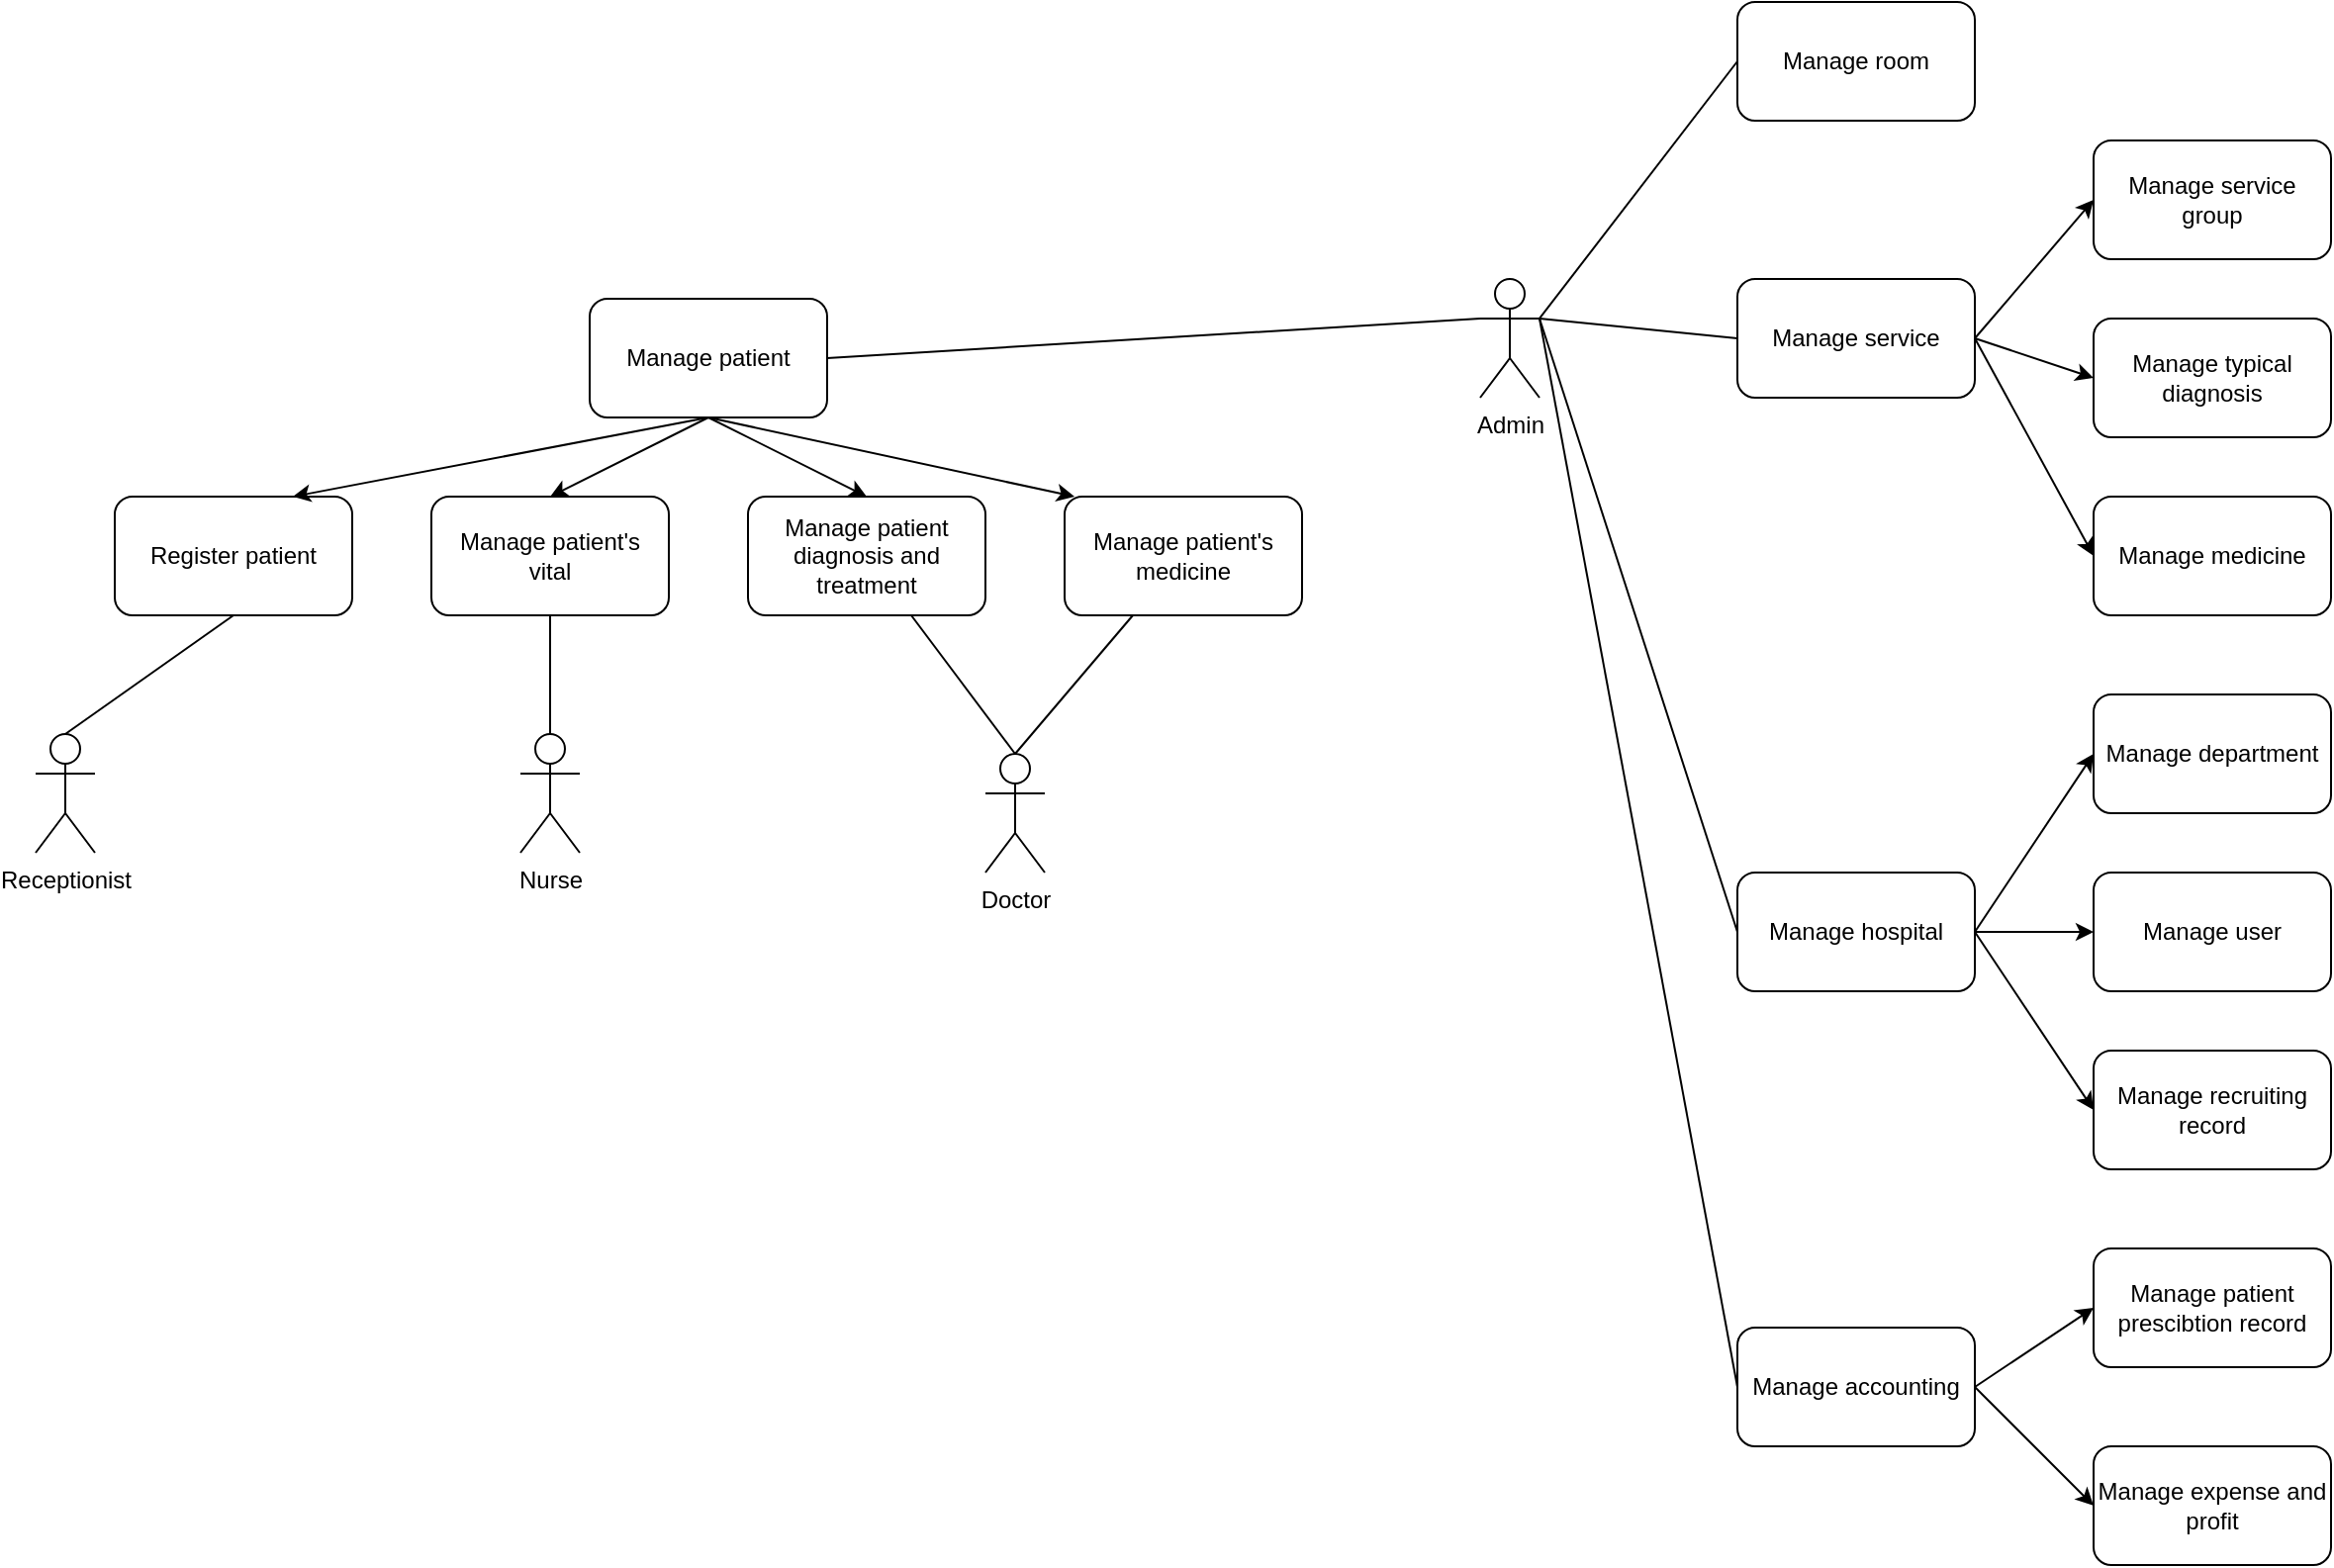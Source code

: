 <mxfile version="14.6.9" type="github" pages="2">
  <diagram id="A-tYAIB530SBXRurAQad" name="Page-1">
    <mxGraphModel dx="2193" dy="926" grid="1" gridSize="10" guides="1" tooltips="1" connect="1" arrows="1" fold="1" page="1" pageScale="1" pageWidth="850" pageHeight="1100" math="0" shadow="0">
      <root>
        <mxCell id="0" />
        <mxCell id="1" parent="0" />
        <mxCell id="kUZNZiTdFEKLK9RPC_KO-1" value="Admin" style="shape=umlActor;verticalLabelPosition=bottom;verticalAlign=top;html=1;outlineConnect=0;" parent="1" vertex="1">
          <mxGeometry x="130" y="250" width="30" height="60" as="geometry" />
        </mxCell>
        <mxCell id="kUZNZiTdFEKLK9RPC_KO-3" value="Manage patient" style="rounded=1;whiteSpace=wrap;html=1;" parent="1" vertex="1">
          <mxGeometry x="-320" y="260" width="120" height="60" as="geometry" />
        </mxCell>
        <mxCell id="kUZNZiTdFEKLK9RPC_KO-4" value="Manage room" style="rounded=1;whiteSpace=wrap;html=1;" parent="1" vertex="1">
          <mxGeometry x="260" y="110" width="120" height="60" as="geometry" />
        </mxCell>
        <mxCell id="kUZNZiTdFEKLK9RPC_KO-5" value="Manage service" style="rounded=1;whiteSpace=wrap;html=1;" parent="1" vertex="1">
          <mxGeometry x="260" y="250" width="120" height="60" as="geometry" />
        </mxCell>
        <mxCell id="kUZNZiTdFEKLK9RPC_KO-10" value="Manage service group" style="rounded=1;whiteSpace=wrap;html=1;" parent="1" vertex="1">
          <mxGeometry x="440" y="180" width="120" height="60" as="geometry" />
        </mxCell>
        <mxCell id="kUZNZiTdFEKLK9RPC_KO-11" value="Manage typical diagnosis" style="rounded=1;whiteSpace=wrap;html=1;" parent="1" vertex="1">
          <mxGeometry x="440" y="270" width="120" height="60" as="geometry" />
        </mxCell>
        <mxCell id="kUZNZiTdFEKLK9RPC_KO-12" value="Manage medicine" style="rounded=1;whiteSpace=wrap;html=1;" parent="1" vertex="1">
          <mxGeometry x="440" y="360" width="120" height="60" as="geometry" />
        </mxCell>
        <mxCell id="kUZNZiTdFEKLK9RPC_KO-13" value="Manage hospital" style="rounded=1;whiteSpace=wrap;html=1;" parent="1" vertex="1">
          <mxGeometry x="260" y="550" width="120" height="60" as="geometry" />
        </mxCell>
        <mxCell id="kUZNZiTdFEKLK9RPC_KO-14" value="Manage department" style="rounded=1;whiteSpace=wrap;html=1;" parent="1" vertex="1">
          <mxGeometry x="440" y="460" width="120" height="60" as="geometry" />
        </mxCell>
        <mxCell id="kUZNZiTdFEKLK9RPC_KO-15" value="Manage user" style="rounded=1;whiteSpace=wrap;html=1;" parent="1" vertex="1">
          <mxGeometry x="440" y="550" width="120" height="60" as="geometry" />
        </mxCell>
        <mxCell id="kUZNZiTdFEKLK9RPC_KO-17" value="Manage recruiting record " style="rounded=1;whiteSpace=wrap;html=1;" parent="1" vertex="1">
          <mxGeometry x="440" y="640" width="120" height="60" as="geometry" />
        </mxCell>
        <mxCell id="kUZNZiTdFEKLK9RPC_KO-18" value="Manage accounting" style="rounded=1;whiteSpace=wrap;html=1;" parent="1" vertex="1">
          <mxGeometry x="260" y="780" width="120" height="60" as="geometry" />
        </mxCell>
        <mxCell id="kUZNZiTdFEKLK9RPC_KO-19" value="Manage patient prescibtion record" style="rounded=1;whiteSpace=wrap;html=1;" parent="1" vertex="1">
          <mxGeometry x="440" y="740" width="120" height="60" as="geometry" />
        </mxCell>
        <mxCell id="kUZNZiTdFEKLK9RPC_KO-20" value="Manage expense and profit" style="rounded=1;whiteSpace=wrap;html=1;" parent="1" vertex="1">
          <mxGeometry x="440" y="840" width="120" height="60" as="geometry" />
        </mxCell>
        <mxCell id="kUZNZiTdFEKLK9RPC_KO-21" value="Receptionist" style="shape=umlActor;verticalLabelPosition=bottom;verticalAlign=top;html=1;outlineConnect=0;" parent="1" vertex="1">
          <mxGeometry x="-600" y="480" width="30" height="60" as="geometry" />
        </mxCell>
        <mxCell id="kUZNZiTdFEKLK9RPC_KO-23" value="Register patient" style="rounded=1;whiteSpace=wrap;html=1;" parent="1" vertex="1">
          <mxGeometry x="-560" y="360" width="120" height="60" as="geometry" />
        </mxCell>
        <mxCell id="kUZNZiTdFEKLK9RPC_KO-24" value="Nurse" style="shape=umlActor;verticalLabelPosition=bottom;verticalAlign=top;html=1;outlineConnect=0;" parent="1" vertex="1">
          <mxGeometry x="-355" y="480" width="30" height="60" as="geometry" />
        </mxCell>
        <mxCell id="kUZNZiTdFEKLK9RPC_KO-25" value="Doctor" style="shape=umlActor;verticalLabelPosition=bottom;verticalAlign=top;html=1;outlineConnect=0;" parent="1" vertex="1">
          <mxGeometry x="-120" y="490" width="30" height="60" as="geometry" />
        </mxCell>
        <mxCell id="kUZNZiTdFEKLK9RPC_KO-26" value="&lt;div&gt;Manage patient&#39;s&lt;/div&gt;vital" style="rounded=1;whiteSpace=wrap;html=1;" parent="1" vertex="1">
          <mxGeometry x="-400" y="360" width="120" height="60" as="geometry" />
        </mxCell>
        <mxCell id="kUZNZiTdFEKLK9RPC_KO-27" value="Manage patient diagnosis and treatment" style="rounded=1;whiteSpace=wrap;html=1;" parent="1" vertex="1">
          <mxGeometry x="-240" y="360" width="120" height="60" as="geometry" />
        </mxCell>
        <mxCell id="kUZNZiTdFEKLK9RPC_KO-28" value="Manage patient&#39;s medicine" style="rounded=1;whiteSpace=wrap;html=1;" parent="1" vertex="1">
          <mxGeometry x="-80" y="360" width="120" height="60" as="geometry" />
        </mxCell>
        <mxCell id="kUZNZiTdFEKLK9RPC_KO-32" value="" style="endArrow=none;html=1;exitX=1;exitY=0.5;exitDx=0;exitDy=0;entryX=0;entryY=0.333;entryDx=0;entryDy=0;entryPerimeter=0;" parent="1" source="kUZNZiTdFEKLK9RPC_KO-3" target="kUZNZiTdFEKLK9RPC_KO-1" edge="1">
          <mxGeometry width="50" height="50" relative="1" as="geometry">
            <mxPoint x="150" y="570" as="sourcePoint" />
            <mxPoint x="200" y="520" as="targetPoint" />
          </mxGeometry>
        </mxCell>
        <mxCell id="kUZNZiTdFEKLK9RPC_KO-33" value="" style="endArrow=none;html=1;exitX=1;exitY=0.333;exitDx=0;exitDy=0;exitPerimeter=0;entryX=0;entryY=0.5;entryDx=0;entryDy=0;" parent="1" source="kUZNZiTdFEKLK9RPC_KO-1" target="kUZNZiTdFEKLK9RPC_KO-4" edge="1">
          <mxGeometry width="50" height="50" relative="1" as="geometry">
            <mxPoint x="150" y="570" as="sourcePoint" />
            <mxPoint x="200" y="520" as="targetPoint" />
          </mxGeometry>
        </mxCell>
        <mxCell id="kUZNZiTdFEKLK9RPC_KO-34" value="" style="endArrow=none;html=1;exitX=1;exitY=0.333;exitDx=0;exitDy=0;exitPerimeter=0;entryX=0;entryY=0.5;entryDx=0;entryDy=0;" parent="1" source="kUZNZiTdFEKLK9RPC_KO-1" target="kUZNZiTdFEKLK9RPC_KO-5" edge="1">
          <mxGeometry width="50" height="50" relative="1" as="geometry">
            <mxPoint x="170" y="280" as="sourcePoint" />
            <mxPoint x="270" y="150" as="targetPoint" />
          </mxGeometry>
        </mxCell>
        <mxCell id="kUZNZiTdFEKLK9RPC_KO-35" value="" style="endArrow=none;html=1;entryX=0;entryY=0.5;entryDx=0;entryDy=0;" parent="1" target="kUZNZiTdFEKLK9RPC_KO-13" edge="1">
          <mxGeometry width="50" height="50" relative="1" as="geometry">
            <mxPoint x="160" y="270" as="sourcePoint" />
            <mxPoint x="270" y="290" as="targetPoint" />
          </mxGeometry>
        </mxCell>
        <mxCell id="kUZNZiTdFEKLK9RPC_KO-36" value="" style="endArrow=none;html=1;entryX=0;entryY=0.5;entryDx=0;entryDy=0;exitX=1;exitY=0.333;exitDx=0;exitDy=0;exitPerimeter=0;" parent="1" source="kUZNZiTdFEKLK9RPC_KO-1" target="kUZNZiTdFEKLK9RPC_KO-18" edge="1">
          <mxGeometry width="50" height="50" relative="1" as="geometry">
            <mxPoint x="170" y="280" as="sourcePoint" />
            <mxPoint x="270" y="590.0" as="targetPoint" />
          </mxGeometry>
        </mxCell>
        <mxCell id="kUZNZiTdFEKLK9RPC_KO-37" value="" style="endArrow=none;html=1;exitX=0.5;exitY=0;exitDx=0;exitDy=0;exitPerimeter=0;" parent="1" source="kUZNZiTdFEKLK9RPC_KO-25" target="kUZNZiTdFEKLK9RPC_KO-27" edge="1">
          <mxGeometry width="50" height="50" relative="1" as="geometry">
            <mxPoint x="-240" y="540" as="sourcePoint" />
            <mxPoint x="-190" y="490" as="targetPoint" />
          </mxGeometry>
        </mxCell>
        <mxCell id="kUZNZiTdFEKLK9RPC_KO-38" value="" style="endArrow=none;html=1;exitX=0.5;exitY=0;exitDx=0;exitDy=0;exitPerimeter=0;entryX=0.5;entryY=1;entryDx=0;entryDy=0;" parent="1" source="kUZNZiTdFEKLK9RPC_KO-24" target="kUZNZiTdFEKLK9RPC_KO-26" edge="1">
          <mxGeometry width="50" height="50" relative="1" as="geometry">
            <mxPoint x="220" y="570" as="sourcePoint" />
            <mxPoint x="270" y="520" as="targetPoint" />
          </mxGeometry>
        </mxCell>
        <mxCell id="kUZNZiTdFEKLK9RPC_KO-39" value="" style="endArrow=none;html=1;entryX=0.5;entryY=1;entryDx=0;entryDy=0;exitX=0.5;exitY=0;exitDx=0;exitDy=0;exitPerimeter=0;" parent="1" source="kUZNZiTdFEKLK9RPC_KO-21" target="kUZNZiTdFEKLK9RPC_KO-23" edge="1">
          <mxGeometry width="50" height="50" relative="1" as="geometry">
            <mxPoint x="220" y="570" as="sourcePoint" />
            <mxPoint x="270" y="520" as="targetPoint" />
          </mxGeometry>
        </mxCell>
        <mxCell id="kUZNZiTdFEKLK9RPC_KO-40" value="" style="endArrow=none;html=1;exitX=0.5;exitY=0;exitDx=0;exitDy=0;exitPerimeter=0;" parent="1" source="kUZNZiTdFEKLK9RPC_KO-25" target="kUZNZiTdFEKLK9RPC_KO-28" edge="1">
          <mxGeometry width="50" height="50" relative="1" as="geometry">
            <mxPoint x="-100" y="490" as="sourcePoint" />
            <mxPoint x="-154.52" y="433.3" as="targetPoint" />
          </mxGeometry>
        </mxCell>
        <mxCell id="kUZNZiTdFEKLK9RPC_KO-41" value="" style="endArrow=classic;html=1;exitX=0.5;exitY=1;exitDx=0;exitDy=0;entryX=0.75;entryY=0;entryDx=0;entryDy=0;" parent="1" source="kUZNZiTdFEKLK9RPC_KO-3" target="kUZNZiTdFEKLK9RPC_KO-23" edge="1">
          <mxGeometry width="50" height="50" relative="1" as="geometry">
            <mxPoint x="140" y="550" as="sourcePoint" />
            <mxPoint x="190" y="500" as="targetPoint" />
          </mxGeometry>
        </mxCell>
        <mxCell id="kUZNZiTdFEKLK9RPC_KO-42" value="" style="endArrow=classic;html=1;entryX=0.5;entryY=0;entryDx=0;entryDy=0;" parent="1" target="kUZNZiTdFEKLK9RPC_KO-26" edge="1">
          <mxGeometry width="50" height="50" relative="1" as="geometry">
            <mxPoint x="-260" y="320" as="sourcePoint" />
            <mxPoint x="-460" y="370" as="targetPoint" />
          </mxGeometry>
        </mxCell>
        <mxCell id="kUZNZiTdFEKLK9RPC_KO-44" value="" style="endArrow=classic;html=1;entryX=0.5;entryY=0;entryDx=0;entryDy=0;exitX=0.5;exitY=1;exitDx=0;exitDy=0;" parent="1" source="kUZNZiTdFEKLK9RPC_KO-3" target="kUZNZiTdFEKLK9RPC_KO-27" edge="1">
          <mxGeometry width="50" height="50" relative="1" as="geometry">
            <mxPoint x="-250" y="330" as="sourcePoint" />
            <mxPoint x="-330" y="370" as="targetPoint" />
          </mxGeometry>
        </mxCell>
        <mxCell id="kUZNZiTdFEKLK9RPC_KO-45" value="" style="endArrow=classic;html=1;entryX=0.042;entryY=0;entryDx=0;entryDy=0;exitX=0.5;exitY=1;exitDx=0;exitDy=0;entryPerimeter=0;" parent="1" source="kUZNZiTdFEKLK9RPC_KO-3" target="kUZNZiTdFEKLK9RPC_KO-28" edge="1">
          <mxGeometry width="50" height="50" relative="1" as="geometry">
            <mxPoint x="-250" y="330" as="sourcePoint" />
            <mxPoint x="-170" y="370" as="targetPoint" />
          </mxGeometry>
        </mxCell>
        <mxCell id="kUZNZiTdFEKLK9RPC_KO-46" value="" style="endArrow=classic;html=1;entryX=0;entryY=0.5;entryDx=0;entryDy=0;exitX=1;exitY=0.5;exitDx=0;exitDy=0;" parent="1" source="kUZNZiTdFEKLK9RPC_KO-5" target="kUZNZiTdFEKLK9RPC_KO-10" edge="1">
          <mxGeometry width="50" height="50" relative="1" as="geometry">
            <mxPoint x="470" y="370" as="sourcePoint" />
            <mxPoint x="520" y="320" as="targetPoint" />
          </mxGeometry>
        </mxCell>
        <mxCell id="kUZNZiTdFEKLK9RPC_KO-47" value="" style="endArrow=classic;html=1;entryX=0;entryY=0.5;entryDx=0;entryDy=0;exitX=1;exitY=0.5;exitDx=0;exitDy=0;" parent="1" source="kUZNZiTdFEKLK9RPC_KO-5" target="kUZNZiTdFEKLK9RPC_KO-11" edge="1">
          <mxGeometry width="50" height="50" relative="1" as="geometry">
            <mxPoint x="381.429" y="180" as="sourcePoint" />
            <mxPoint x="450" y="220" as="targetPoint" />
          </mxGeometry>
        </mxCell>
        <mxCell id="kUZNZiTdFEKLK9RPC_KO-48" value="" style="endArrow=classic;html=1;entryX=0;entryY=0.5;entryDx=0;entryDy=0;exitX=1;exitY=0.5;exitDx=0;exitDy=0;" parent="1" source="kUZNZiTdFEKLK9RPC_KO-5" target="kUZNZiTdFEKLK9RPC_KO-12" edge="1">
          <mxGeometry width="50" height="50" relative="1" as="geometry">
            <mxPoint x="390" y="290" as="sourcePoint" />
            <mxPoint x="450" y="310" as="targetPoint" />
          </mxGeometry>
        </mxCell>
        <mxCell id="kUZNZiTdFEKLK9RPC_KO-49" value="" style="endArrow=classic;html=1;entryX=0;entryY=0.5;entryDx=0;entryDy=0;exitX=1;exitY=0.5;exitDx=0;exitDy=0;" parent="1" source="kUZNZiTdFEKLK9RPC_KO-13" target="kUZNZiTdFEKLK9RPC_KO-14" edge="1">
          <mxGeometry width="50" height="50" relative="1" as="geometry">
            <mxPoint x="390" y="290" as="sourcePoint" />
            <mxPoint x="450" y="400" as="targetPoint" />
          </mxGeometry>
        </mxCell>
        <mxCell id="kUZNZiTdFEKLK9RPC_KO-50" value="" style="endArrow=classic;html=1;entryX=0;entryY=0.5;entryDx=0;entryDy=0;" parent="1" target="kUZNZiTdFEKLK9RPC_KO-15" edge="1">
          <mxGeometry width="50" height="50" relative="1" as="geometry">
            <mxPoint x="380" y="580" as="sourcePoint" />
            <mxPoint x="450" y="500" as="targetPoint" />
          </mxGeometry>
        </mxCell>
        <mxCell id="kUZNZiTdFEKLK9RPC_KO-51" value="" style="endArrow=classic;html=1;entryX=0;entryY=0.5;entryDx=0;entryDy=0;exitX=1;exitY=0.5;exitDx=0;exitDy=0;" parent="1" source="kUZNZiTdFEKLK9RPC_KO-13" target="kUZNZiTdFEKLK9RPC_KO-17" edge="1">
          <mxGeometry width="50" height="50" relative="1" as="geometry">
            <mxPoint x="390" y="590" as="sourcePoint" />
            <mxPoint x="450" y="590" as="targetPoint" />
          </mxGeometry>
        </mxCell>
        <mxCell id="kUZNZiTdFEKLK9RPC_KO-52" value="" style="endArrow=classic;html=1;entryX=0;entryY=0.5;entryDx=0;entryDy=0;exitX=1;exitY=0.5;exitDx=0;exitDy=0;" parent="1" source="kUZNZiTdFEKLK9RPC_KO-18" target="kUZNZiTdFEKLK9RPC_KO-19" edge="1">
          <mxGeometry width="50" height="50" relative="1" as="geometry">
            <mxPoint x="390" y="590" as="sourcePoint" />
            <mxPoint x="450" y="680" as="targetPoint" />
          </mxGeometry>
        </mxCell>
        <mxCell id="kUZNZiTdFEKLK9RPC_KO-53" value="" style="endArrow=classic;html=1;entryX=0;entryY=0.5;entryDx=0;entryDy=0;exitX=1;exitY=0.5;exitDx=0;exitDy=0;" parent="1" source="kUZNZiTdFEKLK9RPC_KO-18" target="kUZNZiTdFEKLK9RPC_KO-20" edge="1">
          <mxGeometry width="50" height="50" relative="1" as="geometry">
            <mxPoint x="390" y="820" as="sourcePoint" />
            <mxPoint x="450" y="780" as="targetPoint" />
          </mxGeometry>
        </mxCell>
      </root>
    </mxGraphModel>
  </diagram>
  <diagram id="U6ghahdbD5VD86krsalE" name="Page-2">
    <mxGraphModel dx="567" dy="804" grid="1" gridSize="10" guides="1" tooltips="1" connect="1" arrows="1" fold="1" page="1" pageScale="1" pageWidth="850" pageHeight="1100" math="0" shadow="0">
      <root>
        <mxCell id="vGY8A6kRukeh3KISiAAY-0" />
        <mxCell id="vGY8A6kRukeh3KISiAAY-1" parent="vGY8A6kRukeh3KISiAAY-0" />
      </root>
    </mxGraphModel>
  </diagram>
</mxfile>
